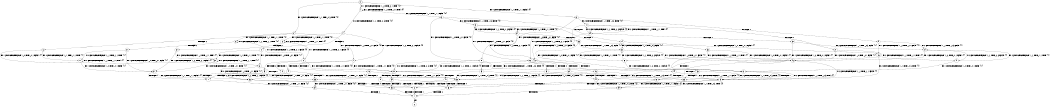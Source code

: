 digraph BCG {
size = "7, 10.5";
center = TRUE;
node [shape = circle];
0 [peripheries = 2];
0 -> 1 [label = "EX !1 !ATOMIC_EXCH_BRANCH (1, +0, TRUE, +0, 1, TRUE) !{0}"];
0 -> 2 [label = "EX !2 !ATOMIC_EXCH_BRANCH (1, +1, TRUE, +0, 3, TRUE) !{0}"];
0 -> 3 [label = "EX !0 !ATOMIC_EXCH_BRANCH (1, +1, TRUE, +1, 1, FALSE) !{0}"];
1 -> 4 [label = "EX !2 !ATOMIC_EXCH_BRANCH (1, +1, TRUE, +0, 3, TRUE) !{0}"];
1 -> 5 [label = "EX !0 !ATOMIC_EXCH_BRANCH (1, +1, TRUE, +1, 1, FALSE) !{0}"];
1 -> 1 [label = "EX !1 !ATOMIC_EXCH_BRANCH (1, +0, TRUE, +0, 1, TRUE) !{0}"];
2 -> 6 [label = "TERMINATE !2"];
2 -> 7 [label = "EX !1 !ATOMIC_EXCH_BRANCH (1, +0, TRUE, +0, 1, FALSE) !{0}"];
2 -> 8 [label = "EX !0 !ATOMIC_EXCH_BRANCH (1, +1, TRUE, +1, 1, TRUE) !{0}"];
3 -> 9 [label = "TERMINATE !0"];
3 -> 10 [label = "EX !1 !ATOMIC_EXCH_BRANCH (1, +0, TRUE, +0, 1, FALSE) !{0}"];
3 -> 11 [label = "EX !2 !ATOMIC_EXCH_BRANCH (1, +1, TRUE, +0, 3, FALSE) !{0}"];
4 -> 12 [label = "TERMINATE !2"];
4 -> 13 [label = "EX !0 !ATOMIC_EXCH_BRANCH (1, +1, TRUE, +1, 1, TRUE) !{0}"];
4 -> 7 [label = "EX !1 !ATOMIC_EXCH_BRANCH (1, +0, TRUE, +0, 1, FALSE) !{0}"];
5 -> 14 [label = "TERMINATE !0"];
5 -> 15 [label = "EX !2 !ATOMIC_EXCH_BRANCH (1, +1, TRUE, +0, 3, FALSE) !{0}"];
5 -> 10 [label = "EX !1 !ATOMIC_EXCH_BRANCH (1, +0, TRUE, +0, 1, FALSE) !{0}"];
6 -> 16 [label = "EX !1 !ATOMIC_EXCH_BRANCH (1, +0, TRUE, +0, 1, FALSE) !{1}"];
6 -> 17 [label = "EX !0 !ATOMIC_EXCH_BRANCH (1, +1, TRUE, +1, 1, TRUE) !{1}"];
7 -> 18 [label = "TERMINATE !1"];
7 -> 19 [label = "TERMINATE !2"];
7 -> 20 [label = "EX !0 !ATOMIC_EXCH_BRANCH (1, +1, TRUE, +1, 1, FALSE) !{0}"];
8 -> 21 [label = "TERMINATE !2"];
8 -> 22 [label = "EX !1 !ATOMIC_EXCH_BRANCH (1, +0, TRUE, +0, 1, FALSE) !{0}"];
8 -> 8 [label = "EX !0 !ATOMIC_EXCH_BRANCH (1, +1, TRUE, +1, 1, TRUE) !{0}"];
9 -> 23 [label = "EX !1 !ATOMIC_EXCH_BRANCH (1, +0, TRUE, +0, 1, FALSE) !{1}"];
9 -> 24 [label = "EX !2 !ATOMIC_EXCH_BRANCH (1, +1, TRUE, +0, 3, FALSE) !{1}"];
10 -> 25 [label = "TERMINATE !1"];
10 -> 26 [label = "TERMINATE !0"];
10 -> 20 [label = "EX !2 !ATOMIC_EXCH_BRANCH (1, +1, TRUE, +0, 3, TRUE) !{0}"];
11 -> 27 [label = "TERMINATE !0"];
11 -> 28 [label = "EX !1 !ATOMIC_EXCH_BRANCH (1, +0, TRUE, +0, 1, FALSE) !{0}"];
11 -> 29 [label = "EX !2 !ATOMIC_EXCH_BRANCH (1, +1, TRUE, +1, 1, TRUE) !{0}"];
12 -> 16 [label = "EX !1 !ATOMIC_EXCH_BRANCH (1, +0, TRUE, +0, 1, FALSE) !{1}"];
12 -> 30 [label = "EX !0 !ATOMIC_EXCH_BRANCH (1, +1, TRUE, +1, 1, TRUE) !{1}"];
13 -> 31 [label = "TERMINATE !2"];
13 -> 22 [label = "EX !1 !ATOMIC_EXCH_BRANCH (1, +0, TRUE, +0, 1, FALSE) !{0}"];
13 -> 13 [label = "EX !0 !ATOMIC_EXCH_BRANCH (1, +1, TRUE, +1, 1, TRUE) !{0}"];
14 -> 23 [label = "EX !1 !ATOMIC_EXCH_BRANCH (1, +0, TRUE, +0, 1, FALSE) !{1}"];
14 -> 32 [label = "EX !2 !ATOMIC_EXCH_BRANCH (1, +1, TRUE, +0, 3, FALSE) !{1}"];
15 -> 33 [label = "TERMINATE !0"];
15 -> 34 [label = "EX !2 !ATOMIC_EXCH_BRANCH (1, +1, TRUE, +1, 1, TRUE) !{0}"];
15 -> 28 [label = "EX !1 !ATOMIC_EXCH_BRANCH (1, +0, TRUE, +0, 1, FALSE) !{0}"];
16 -> 35 [label = "TERMINATE !1"];
16 -> 36 [label = "EX !0 !ATOMIC_EXCH_BRANCH (1, +1, TRUE, +1, 1, FALSE) !{1}"];
17 -> 37 [label = "EX !1 !ATOMIC_EXCH_BRANCH (1, +0, TRUE, +0, 1, FALSE) !{1}"];
17 -> 17 [label = "EX !0 !ATOMIC_EXCH_BRANCH (1, +1, TRUE, +1, 1, TRUE) !{1}"];
18 -> 35 [label = "TERMINATE !2"];
18 -> 38 [label = "EX !0 !ATOMIC_EXCH_BRANCH (1, +1, TRUE, +1, 1, FALSE) !{1}"];
19 -> 35 [label = "TERMINATE !1"];
19 -> 36 [label = "EX !0 !ATOMIC_EXCH_BRANCH (1, +1, TRUE, +1, 1, FALSE) !{1}"];
20 -> 39 [label = "TERMINATE !1"];
20 -> 40 [label = "TERMINATE !2"];
20 -> 41 [label = "TERMINATE !0"];
21 -> 17 [label = "EX !0 !ATOMIC_EXCH_BRANCH (1, +1, TRUE, +1, 1, TRUE) !{1}"];
21 -> 37 [label = "EX !1 !ATOMIC_EXCH_BRANCH (1, +0, TRUE, +0, 1, FALSE) !{1}"];
22 -> 42 [label = "TERMINATE !1"];
22 -> 43 [label = "TERMINATE !2"];
22 -> 20 [label = "EX !0 !ATOMIC_EXCH_BRANCH (1, +1, TRUE, +1, 1, FALSE) !{0}"];
23 -> 44 [label = "TERMINATE !1"];
23 -> 45 [label = "EX !2 !ATOMIC_EXCH_BRANCH (1, +1, TRUE, +0, 3, TRUE) !{1}"];
24 -> 46 [label = "EX !1 !ATOMIC_EXCH_BRANCH (1, +0, TRUE, +0, 1, FALSE) !{1}"];
24 -> 47 [label = "EX !2 !ATOMIC_EXCH_BRANCH (1, +1, TRUE, +1, 1, TRUE) !{1}"];
25 -> 44 [label = "TERMINATE !0"];
25 -> 38 [label = "EX !2 !ATOMIC_EXCH_BRANCH (1, +1, TRUE, +0, 3, TRUE) !{1}"];
26 -> 44 [label = "TERMINATE !1"];
26 -> 45 [label = "EX !2 !ATOMIC_EXCH_BRANCH (1, +1, TRUE, +0, 3, TRUE) !{1}"];
27 -> 47 [label = "EX !2 !ATOMIC_EXCH_BRANCH (1, +1, TRUE, +1, 1, TRUE) !{1}"];
27 -> 46 [label = "EX !1 !ATOMIC_EXCH_BRANCH (1, +0, TRUE, +0, 1, FALSE) !{1}"];
28 -> 48 [label = "TERMINATE !1"];
28 -> 49 [label = "TERMINATE !0"];
28 -> 20 [label = "EX !2 !ATOMIC_EXCH_BRANCH (1, +1, TRUE, +1, 1, FALSE) !{0}"];
29 -> 50 [label = "TERMINATE !0"];
29 -> 51 [label = "EX !1 !ATOMIC_EXCH_BRANCH (1, +0, TRUE, +0, 1, FALSE) !{0}"];
29 -> 11 [label = "EX !2 !ATOMIC_EXCH_BRANCH (1, +1, TRUE, +0, 3, FALSE) !{0}"];
30 -> 37 [label = "EX !1 !ATOMIC_EXCH_BRANCH (1, +0, TRUE, +0, 1, FALSE) !{1}"];
30 -> 30 [label = "EX !0 !ATOMIC_EXCH_BRANCH (1, +1, TRUE, +1, 1, TRUE) !{1}"];
31 -> 37 [label = "EX !1 !ATOMIC_EXCH_BRANCH (1, +0, TRUE, +0, 1, FALSE) !{1}"];
31 -> 30 [label = "EX !0 !ATOMIC_EXCH_BRANCH (1, +1, TRUE, +1, 1, TRUE) !{1}"];
32 -> 52 [label = "EX !2 !ATOMIC_EXCH_BRANCH (1, +1, TRUE, +1, 1, TRUE) !{1}"];
32 -> 46 [label = "EX !1 !ATOMIC_EXCH_BRANCH (1, +0, TRUE, +0, 1, FALSE) !{1}"];
33 -> 52 [label = "EX !2 !ATOMIC_EXCH_BRANCH (1, +1, TRUE, +1, 1, TRUE) !{1}"];
33 -> 46 [label = "EX !1 !ATOMIC_EXCH_BRANCH (1, +0, TRUE, +0, 1, FALSE) !{1}"];
34 -> 53 [label = "TERMINATE !0"];
34 -> 15 [label = "EX !2 !ATOMIC_EXCH_BRANCH (1, +1, TRUE, +0, 3, FALSE) !{0}"];
34 -> 51 [label = "EX !1 !ATOMIC_EXCH_BRANCH (1, +0, TRUE, +0, 1, FALSE) !{0}"];
35 -> 54 [label = "EX !0 !ATOMIC_EXCH_BRANCH (1, +1, TRUE, +1, 1, FALSE) !{2}"];
36 -> 55 [label = "TERMINATE !1"];
36 -> 56 [label = "TERMINATE !0"];
37 -> 57 [label = "TERMINATE !1"];
37 -> 36 [label = "EX !0 !ATOMIC_EXCH_BRANCH (1, +1, TRUE, +1, 1, FALSE) !{1}"];
38 -> 55 [label = "TERMINATE !2"];
38 -> 58 [label = "TERMINATE !0"];
39 -> 55 [label = "TERMINATE !2"];
39 -> 58 [label = "TERMINATE !0"];
40 -> 55 [label = "TERMINATE !1"];
40 -> 56 [label = "TERMINATE !0"];
41 -> 58 [label = "TERMINATE !1"];
41 -> 56 [label = "TERMINATE !2"];
42 -> 38 [label = "EX !0 !ATOMIC_EXCH_BRANCH (1, +1, TRUE, +1, 1, FALSE) !{1}"];
42 -> 57 [label = "TERMINATE !2"];
43 -> 36 [label = "EX !0 !ATOMIC_EXCH_BRANCH (1, +1, TRUE, +1, 1, FALSE) !{1}"];
43 -> 57 [label = "TERMINATE !1"];
44 -> 59 [label = "EX !2 !ATOMIC_EXCH_BRANCH (1, +1, TRUE, +0, 3, TRUE) !{2}"];
45 -> 58 [label = "TERMINATE !1"];
45 -> 56 [label = "TERMINATE !2"];
46 -> 60 [label = "TERMINATE !1"];
46 -> 45 [label = "EX !2 !ATOMIC_EXCH_BRANCH (1, +1, TRUE, +1, 1, FALSE) !{1}"];
47 -> 61 [label = "EX !1 !ATOMIC_EXCH_BRANCH (1, +0, TRUE, +0, 1, FALSE) !{1}"];
47 -> 24 [label = "EX !2 !ATOMIC_EXCH_BRANCH (1, +1, TRUE, +0, 3, FALSE) !{1}"];
48 -> 38 [label = "EX !2 !ATOMIC_EXCH_BRANCH (1, +1, TRUE, +1, 1, FALSE) !{1}"];
48 -> 60 [label = "TERMINATE !0"];
49 -> 45 [label = "EX !2 !ATOMIC_EXCH_BRANCH (1, +1, TRUE, +1, 1, FALSE) !{1}"];
49 -> 60 [label = "TERMINATE !1"];
50 -> 24 [label = "EX !2 !ATOMIC_EXCH_BRANCH (1, +1, TRUE, +0, 3, FALSE) !{1}"];
50 -> 61 [label = "EX !1 !ATOMIC_EXCH_BRANCH (1, +0, TRUE, +0, 1, FALSE) !{1}"];
51 -> 62 [label = "TERMINATE !1"];
51 -> 63 [label = "TERMINATE !0"];
51 -> 20 [label = "EX !2 !ATOMIC_EXCH_BRANCH (1, +1, TRUE, +0, 3, TRUE) !{0}"];
52 -> 32 [label = "EX !2 !ATOMIC_EXCH_BRANCH (1, +1, TRUE, +0, 3, FALSE) !{1}"];
52 -> 61 [label = "EX !1 !ATOMIC_EXCH_BRANCH (1, +0, TRUE, +0, 1, FALSE) !{1}"];
53 -> 32 [label = "EX !2 !ATOMIC_EXCH_BRANCH (1, +1, TRUE, +0, 3, FALSE) !{1}"];
53 -> 61 [label = "EX !1 !ATOMIC_EXCH_BRANCH (1, +0, TRUE, +0, 1, FALSE) !{1}"];
54 -> 64 [label = "TERMINATE !0"];
55 -> 64 [label = "TERMINATE !0"];
56 -> 64 [label = "TERMINATE !1"];
57 -> 54 [label = "EX !0 !ATOMIC_EXCH_BRANCH (1, +1, TRUE, +1, 1, FALSE) !{2}"];
58 -> 64 [label = "TERMINATE !2"];
59 -> 64 [label = "TERMINATE !2"];
60 -> 59 [label = "EX !2 !ATOMIC_EXCH_BRANCH (1, +1, TRUE, +1, 1, FALSE) !{2}"];
61 -> 65 [label = "TERMINATE !1"];
61 -> 45 [label = "EX !2 !ATOMIC_EXCH_BRANCH (1, +1, TRUE, +0, 3, TRUE) !{1}"];
62 -> 38 [label = "EX !2 !ATOMIC_EXCH_BRANCH (1, +1, TRUE, +0, 3, TRUE) !{1}"];
62 -> 65 [label = "TERMINATE !0"];
63 -> 45 [label = "EX !2 !ATOMIC_EXCH_BRANCH (1, +1, TRUE, +0, 3, TRUE) !{1}"];
63 -> 65 [label = "TERMINATE !1"];
64 -> 66 [label = "exit"];
65 -> 59 [label = "EX !2 !ATOMIC_EXCH_BRANCH (1, +1, TRUE, +0, 3, TRUE) !{2}"];
}
